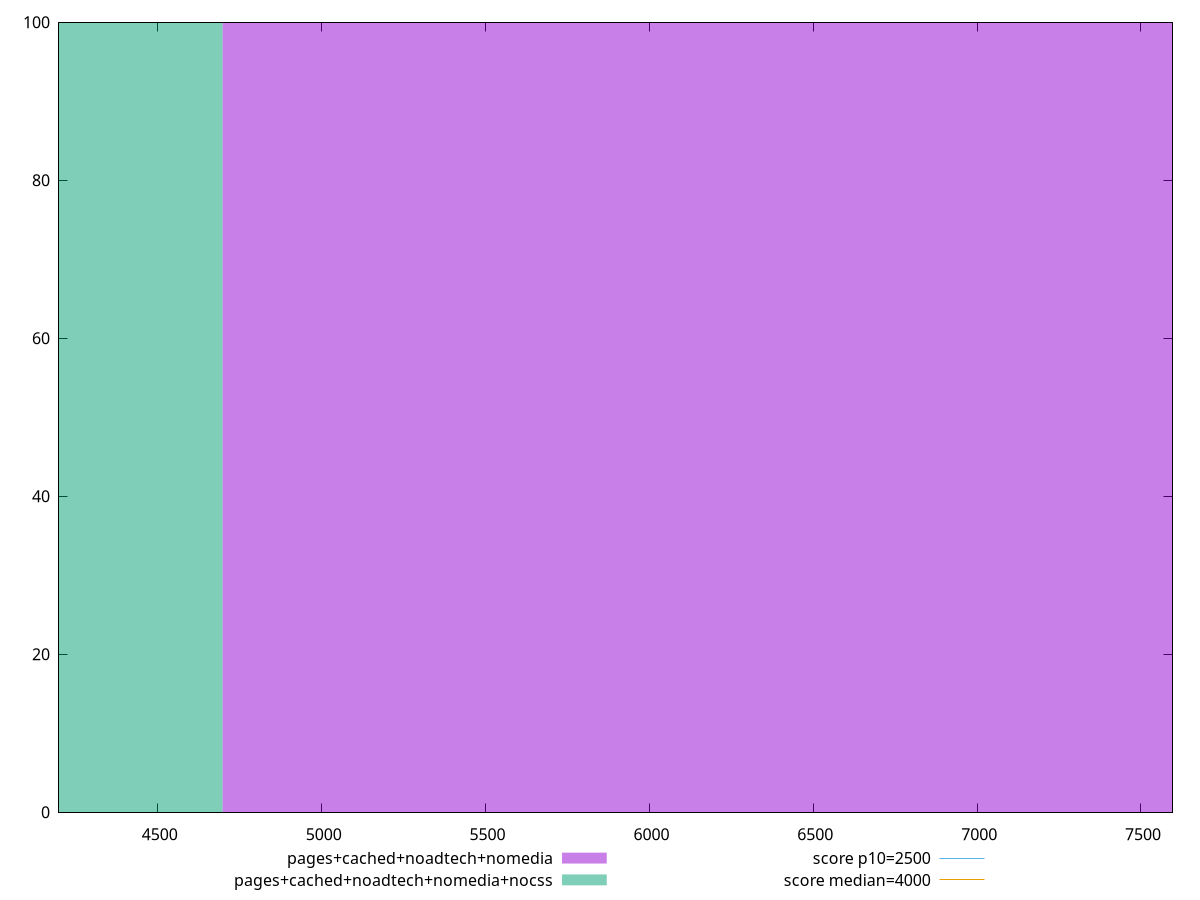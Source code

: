 reset

$pagesCachedNoadtechNomedia <<EOF
6263.35144841145 100
EOF

$pagesCachedNoadtechNomediaNocss <<EOF
3131.675724205725 100
EOF

set key outside below
set boxwidth 3131.675724205725
set xrange [4198.53675:7596.117499999999]
set yrange [0:100]
set trange [0:100]
set style fill transparent solid 0.5 noborder

set parametric
set terminal svg size 640, 500 enhanced background rgb 'white'
set output "report_00026_2021-02-22T21:38:55.199Z/largest-contentful-paint/comparison/histogram/3_vs_4.svg"

plot $pagesCachedNoadtechNomedia title "pages+cached+noadtech+nomedia" with boxes, \
     $pagesCachedNoadtechNomediaNocss title "pages+cached+noadtech+nomedia+nocss" with boxes, \
     2500,t title "score p10=2500", \
     4000,t title "score median=4000"

reset

